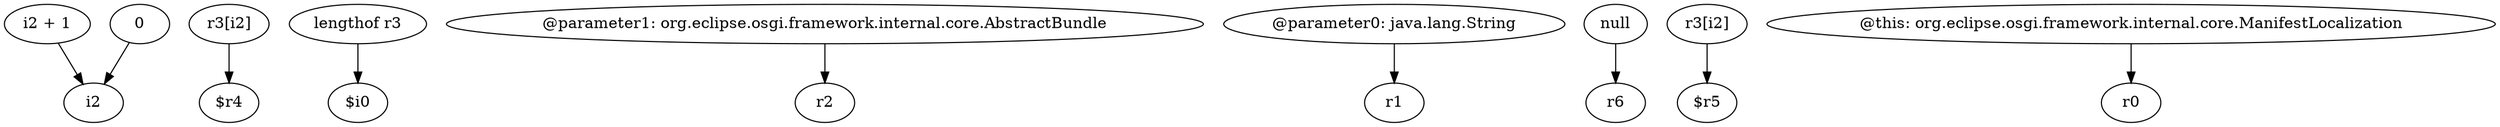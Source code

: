 digraph g {
0[label="i2 + 1"]
1[label="i2"]
0->1[label=""]
2[label="r3[i2]"]
3[label="$r4"]
2->3[label=""]
4[label="0"]
4->1[label=""]
5[label="lengthof r3"]
6[label="$i0"]
5->6[label=""]
7[label="@parameter1: org.eclipse.osgi.framework.internal.core.AbstractBundle"]
8[label="r2"]
7->8[label=""]
9[label="@parameter0: java.lang.String"]
10[label="r1"]
9->10[label=""]
11[label="null"]
12[label="r6"]
11->12[label=""]
13[label="r3[i2]"]
14[label="$r5"]
13->14[label=""]
15[label="@this: org.eclipse.osgi.framework.internal.core.ManifestLocalization"]
16[label="r0"]
15->16[label=""]
}